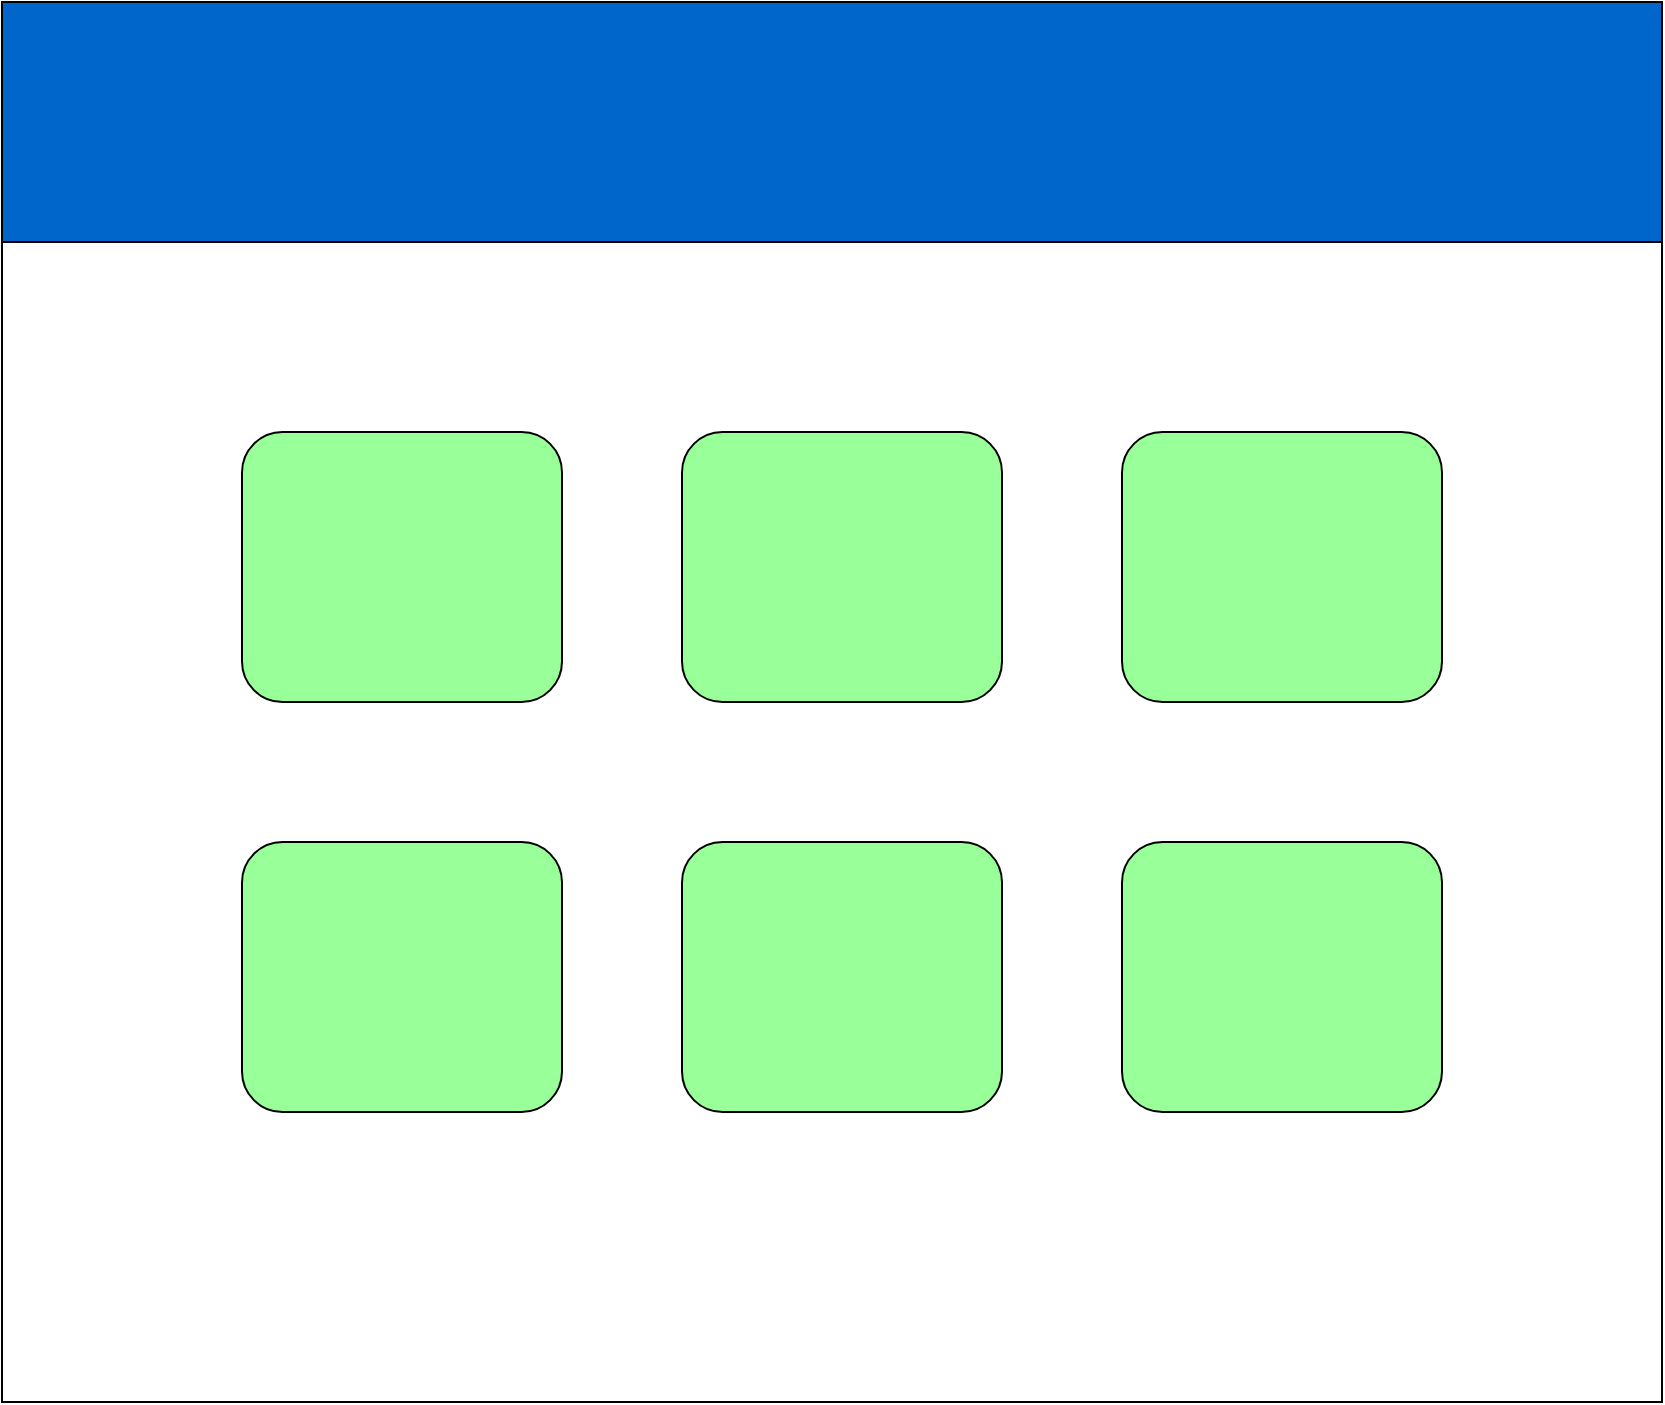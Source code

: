 <mxfile version="14.6.3" type="device"><diagram id="UtecZWzjPOYYkwUr2HrU" name="Page-1"><mxGraphModel dx="1240" dy="643" grid="1" gridSize="10" guides="1" tooltips="1" connect="1" arrows="1" fold="1" page="1" pageScale="1" pageWidth="827" pageHeight="1169" math="0" shadow="0"><root><mxCell id="0"/><mxCell id="1" parent="0"/><mxCell id="0KkjJYdTAIR5asY3VPLA-1" value="" style="rounded=0;whiteSpace=wrap;html=1;" vertex="1" parent="1"><mxGeometry x="10" y="60" width="830" height="700" as="geometry"/></mxCell><mxCell id="0KkjJYdTAIR5asY3VPLA-2" value="" style="rounded=0;whiteSpace=wrap;html=1;fillColor=#0066CC;" vertex="1" parent="1"><mxGeometry x="10" y="60" width="830" height="120" as="geometry"/></mxCell><mxCell id="0KkjJYdTAIR5asY3VPLA-3" value="" style="rounded=1;whiteSpace=wrap;html=1;fillColor=#99FF99;" vertex="1" parent="1"><mxGeometry x="130" y="275" width="160" height="135" as="geometry"/></mxCell><mxCell id="0KkjJYdTAIR5asY3VPLA-5" value="" style="rounded=1;whiteSpace=wrap;html=1;fillColor=#99FF99;" vertex="1" parent="1"><mxGeometry x="350" y="275" width="160" height="135" as="geometry"/></mxCell><mxCell id="0KkjJYdTAIR5asY3VPLA-6" value="" style="rounded=1;whiteSpace=wrap;html=1;fillColor=#99FF99;" vertex="1" parent="1"><mxGeometry x="570" y="275" width="160" height="135" as="geometry"/></mxCell><mxCell id="0KkjJYdTAIR5asY3VPLA-11" value="" style="rounded=1;whiteSpace=wrap;html=1;fillColor=#99FF99;" vertex="1" parent="1"><mxGeometry x="130" y="480" width="160" height="135" as="geometry"/></mxCell><mxCell id="0KkjJYdTAIR5asY3VPLA-12" value="" style="rounded=1;whiteSpace=wrap;html=1;fillColor=#99FF99;" vertex="1" parent="1"><mxGeometry x="350" y="480" width="160" height="135" as="geometry"/></mxCell><mxCell id="0KkjJYdTAIR5asY3VPLA-13" value="" style="rounded=1;whiteSpace=wrap;html=1;fillColor=#99FF99;" vertex="1" parent="1"><mxGeometry x="570" y="480" width="160" height="135" as="geometry"/></mxCell></root></mxGraphModel></diagram></mxfile>